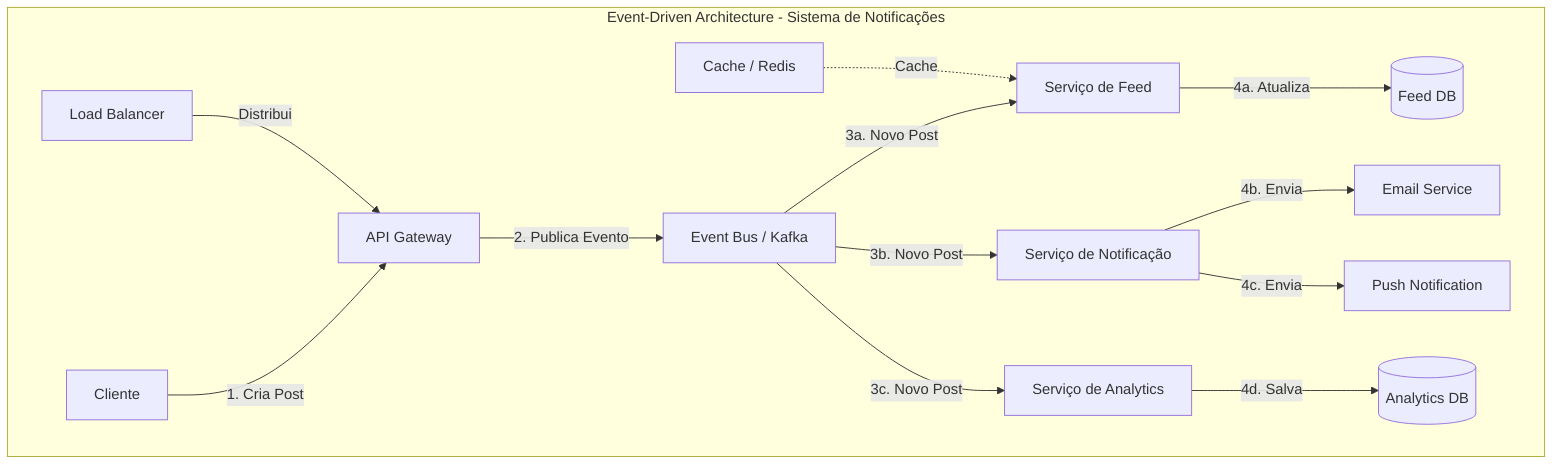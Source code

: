 graph TB
    subgraph "Event-Driven Architecture - Sistema de Notificações"
        A[Cliente] -->|1. Cria Post| B[API Gateway]
        B -->|2. Publica Evento| C[Event Bus / Kafka]
        
        C -->|3a. Novo Post| D[Serviço de Feed]
        C -->|3b. Novo Post| E[Serviço de Notificação]
        C -->|3c. Novo Post| F[Serviço de Analytics]
        
        D -->|4a. Atualiza| G[(Feed DB)]
        E -->|4b. Envia| H[Email Service]
        E -->|4c. Envia| I[Push Notification]
        F -->|4d. Salva| J[(Analytics DB)]
        
        K[Cache / Redis] -.->|Cache| D
        L[Load Balancer] -->|Distribui| B
    end